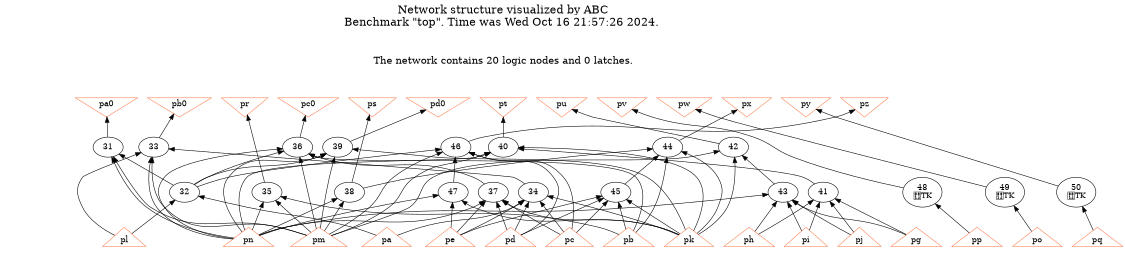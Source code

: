 # Network structure generated by ABC

digraph network {
size = "7.5,10";
center = true;
edge [dir = back];

{
  node [shape = plaintext];
  edge [style = invis];
  LevelTitle1 [label=""];
  LevelTitle2 [label=""];
  Level3 [label = ""];
  Level2 [label = ""];
  Level1 [label = ""];
  Level0 [label = ""];
  LevelTitle1 ->  LevelTitle2 ->  Level3 ->  Level2 ->  Level1 ->  Level0;
}

{
  rank = same;
  LevelTitle1;
  title1 [shape=plaintext,
          fontsize=20,
          fontname = "Times-Roman",
          label="Network structure visualized by ABC\nBenchmark \"top\". Time was Wed Oct 16 21:57:26 2024. "
         ];
}

{
  rank = same;
  LevelTitle2;
  title2 [shape=plaintext,
          fontsize=18,
          fontname = "Times-Roman",
          label="The network contains 20 logic nodes and 0 latches.\n"
         ];
}

{
  rank = same;
  Level3;
  Node17 [label = "pa0", shape = invtriangle, color = coral, fillcolor = coral];
  Node18 [label = "pb0", shape = invtriangle, color = coral, fillcolor = coral];
  Node19 [label = "pr", shape = invtriangle, color = coral, fillcolor = coral];
  Node20 [label = "pc0", shape = invtriangle, color = coral, fillcolor = coral];
  Node21 [label = "ps", shape = invtriangle, color = coral, fillcolor = coral];
  Node22 [label = "pd0", shape = invtriangle, color = coral, fillcolor = coral];
  Node23 [label = "pt", shape = invtriangle, color = coral, fillcolor = coral];
  Node24 [label = "pu", shape = invtriangle, color = coral, fillcolor = coral];
  Node25 [label = "pv", shape = invtriangle, color = coral, fillcolor = coral];
  Node26 [label = "pw", shape = invtriangle, color = coral, fillcolor = coral];
  Node27 [label = "px", shape = invtriangle, color = coral, fillcolor = coral];
  Node28 [label = "py", shape = invtriangle, color = coral, fillcolor = coral];
  Node29 [label = "pz", shape = invtriangle, color = coral, fillcolor = coral];
}

{
  rank = same;
  Level2;
  Node31 [label = "31\n", shape = ellipse];
  Node33 [label = "33\n", shape = ellipse];
  Node36 [label = "36\n", shape = ellipse];
  Node39 [label = "39\n", shape = ellipse];
  Node40 [label = "40\n", shape = ellipse];
  Node42 [label = "42\n", shape = ellipse];
  Node44 [label = "44\n", shape = ellipse];
  Node46 [label = "46\n", shape = ellipse];
}

{
  rank = same;
  Level1;
  Node32 [label = "32\n", shape = ellipse];
  Node34 [label = "34\n", shape = ellipse];
  Node35 [label = "35\n", shape = ellipse];
  Node37 [label = "37\n", shape = ellipse];
  Node38 [label = "38\n", shape = ellipse];
  Node41 [label = "41\n", shape = ellipse];
  Node43 [label = "43\n", shape = ellipse];
  Node45 [label = "45\n", shape = ellipse];
  Node47 [label = "47\n", shape = ellipse];
  Node48 [label = "48\nTK", shape = ellipse];
  Node49 [label = "49\nTK", shape = ellipse];
  Node50 [label = "50\nTK", shape = ellipse];
}

{
  rank = same;
  Level0;
  Node1 [label = "pp", shape = triangle, color = coral, fillcolor = coral];
  Node2 [label = "pq", shape = triangle, color = coral, fillcolor = coral];
  Node3 [label = "pa", shape = triangle, color = coral, fillcolor = coral];
  Node4 [label = "pb", shape = triangle, color = coral, fillcolor = coral];
  Node5 [label = "pc", shape = triangle, color = coral, fillcolor = coral];
  Node6 [label = "pd", shape = triangle, color = coral, fillcolor = coral];
  Node7 [label = "pe", shape = triangle, color = coral, fillcolor = coral];
  Node8 [label = "pg", shape = triangle, color = coral, fillcolor = coral];
  Node9 [label = "ph", shape = triangle, color = coral, fillcolor = coral];
  Node10 [label = "pi", shape = triangle, color = coral, fillcolor = coral];
  Node11 [label = "pj", shape = triangle, color = coral, fillcolor = coral];
  Node12 [label = "pk", shape = triangle, color = coral, fillcolor = coral];
  Node13 [label = "pl", shape = triangle, color = coral, fillcolor = coral];
  Node14 [label = "pm", shape = triangle, color = coral, fillcolor = coral];
  Node15 [label = "pn", shape = triangle, color = coral, fillcolor = coral];
  Node16 [label = "po", shape = triangle, color = coral, fillcolor = coral];
}

title1 -> title2 [style = invis];
title2 -> Node17 [style = invis];
title2 -> Node18 [style = invis];
title2 -> Node19 [style = invis];
title2 -> Node20 [style = invis];
title2 -> Node21 [style = invis];
title2 -> Node22 [style = invis];
title2 -> Node23 [style = invis];
title2 -> Node24 [style = invis];
title2 -> Node25 [style = invis];
title2 -> Node26 [style = invis];
title2 -> Node27 [style = invis];
title2 -> Node28 [style = invis];
title2 -> Node29 [style = invis];
Node17 -> Node18 [style = invis];
Node18 -> Node19 [style = invis];
Node19 -> Node20 [style = invis];
Node20 -> Node21 [style = invis];
Node21 -> Node22 [style = invis];
Node22 -> Node23 [style = invis];
Node23 -> Node24 [style = invis];
Node24 -> Node25 [style = invis];
Node25 -> Node26 [style = invis];
Node26 -> Node27 [style = invis];
Node27 -> Node28 [style = invis];
Node28 -> Node29 [style = invis];
Node17 -> Node31 [style = solid];
Node18 -> Node33 [style = solid];
Node19 -> Node35 [style = solid];
Node20 -> Node36 [style = solid];
Node21 -> Node38 [style = solid];
Node22 -> Node39 [style = solid];
Node23 -> Node40 [style = solid];
Node24 -> Node42 [style = solid];
Node25 -> Node48 [style = solid];
Node26 -> Node49 [style = solid];
Node27 -> Node44 [style = solid];
Node28 -> Node50 [style = solid];
Node29 -> Node46 [style = solid];
Node31 -> Node32 [style = solid];
Node31 -> Node14 [style = solid];
Node31 -> Node15 [style = solid];
Node32 -> Node3 [style = solid];
Node32 -> Node13 [style = solid];
Node33 -> Node34 [style = solid];
Node33 -> Node13 [style = solid];
Node33 -> Node14 [style = solid];
Node33 -> Node15 [style = solid];
Node34 -> Node3 [style = solid];
Node34 -> Node5 [style = solid];
Node34 -> Node6 [style = solid];
Node34 -> Node7 [style = solid];
Node34 -> Node12 [style = solid];
Node35 -> Node4 [style = solid];
Node35 -> Node14 [style = solid];
Node35 -> Node15 [style = solid];
Node36 -> Node32 [style = solid];
Node36 -> Node37 [style = solid];
Node36 -> Node4 [style = solid];
Node36 -> Node14 [style = solid];
Node36 -> Node15 [style = solid];
Node37 -> Node5 [style = solid];
Node37 -> Node6 [style = solid];
Node37 -> Node7 [style = solid];
Node37 -> Node12 [style = solid];
Node37 -> Node15 [style = solid];
Node38 -> Node14 [style = solid];
Node38 -> Node15 [style = solid];
Node39 -> Node32 [style = solid];
Node39 -> Node12 [style = solid];
Node39 -> Node14 [style = solid];
Node39 -> Node15 [style = solid];
Node40 -> Node41 [style = solid];
Node40 -> Node12 [style = solid];
Node40 -> Node14 [style = solid];
Node40 -> Node15 [style = solid];
Node41 -> Node8 [style = solid];
Node41 -> Node9 [style = solid];
Node41 -> Node10 [style = solid];
Node41 -> Node11 [style = solid];
Node42 -> Node43 [style = solid];
Node42 -> Node12 [style = solid];
Node42 -> Node14 [style = solid];
Node43 -> Node8 [style = solid];
Node43 -> Node9 [style = solid];
Node43 -> Node10 [style = solid];
Node43 -> Node11 [style = solid];
Node43 -> Node15 [style = solid];
Node44 -> Node38 [style = solid];
Node44 -> Node45 [style = solid];
Node44 -> Node4 [style = solid];
Node44 -> Node12 [style = solid];
Node45 -> Node4 [style = solid];
Node45 -> Node5 [style = solid];
Node45 -> Node6 [style = solid];
Node45 -> Node7 [style = solid];
Node45 -> Node12 [style = solid];
Node46 -> Node32 [style = solid];
Node46 -> Node47 [style = solid];
Node46 -> Node5 [style = solid];
Node46 -> Node6 [style = solid];
Node46 -> Node14 [style = solid];
Node47 -> Node7 [style = solid];
Node47 -> Node12 [style = solid];
Node47 -> Node15 [style = solid];
Node48 -> Node1 [style = solid];
Node49 -> Node16 [style = solid];
Node50 -> Node2 [style = solid];
}

